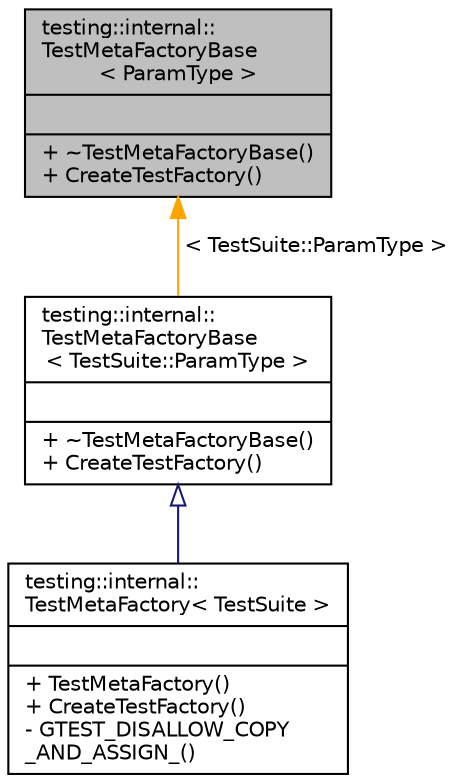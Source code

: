 digraph "testing::internal::TestMetaFactoryBase&lt; ParamType &gt;"
{
 // INTERACTIVE_SVG=YES
 // LATEX_PDF_SIZE
  edge [fontname="Helvetica",fontsize="10",labelfontname="Helvetica",labelfontsize="10"];
  node [fontname="Helvetica",fontsize="10",shape=record];
  Node1 [label="{testing::internal::\lTestMetaFactoryBase\l\< ParamType \>\n||+ ~TestMetaFactoryBase()\l+ CreateTestFactory()\l}",height=0.2,width=0.4,color="black", fillcolor="grey75", style="filled", fontcolor="black",tooltip=" "];
  Node1 -> Node2 [dir="back",color="orange",fontsize="10",style="solid",label=" \< TestSuite::ParamType \>" ,fontname="Helvetica"];
  Node2 [label="{testing::internal::\lTestMetaFactoryBase\l\< TestSuite::ParamType \>\n||+ ~TestMetaFactoryBase()\l+ CreateTestFactory()\l}",height=0.2,width=0.4,color="black", fillcolor="white", style="filled",URL="$df/dd2/classtesting_1_1internal_1_1_test_meta_factory_base.html",tooltip=" "];
  Node2 -> Node3 [dir="back",color="midnightblue",fontsize="10",style="solid",arrowtail="onormal",fontname="Helvetica"];
  Node3 [label="{testing::internal::\lTestMetaFactory\< TestSuite \>\n||+ TestMetaFactory()\l+ CreateTestFactory()\l- GTEST_DISALLOW_COPY\l_AND_ASSIGN_()\l}",height=0.2,width=0.4,color="black", fillcolor="white", style="filled",URL="$dc/d6b/classtesting_1_1internal_1_1_test_meta_factory.html",tooltip=" "];
}
